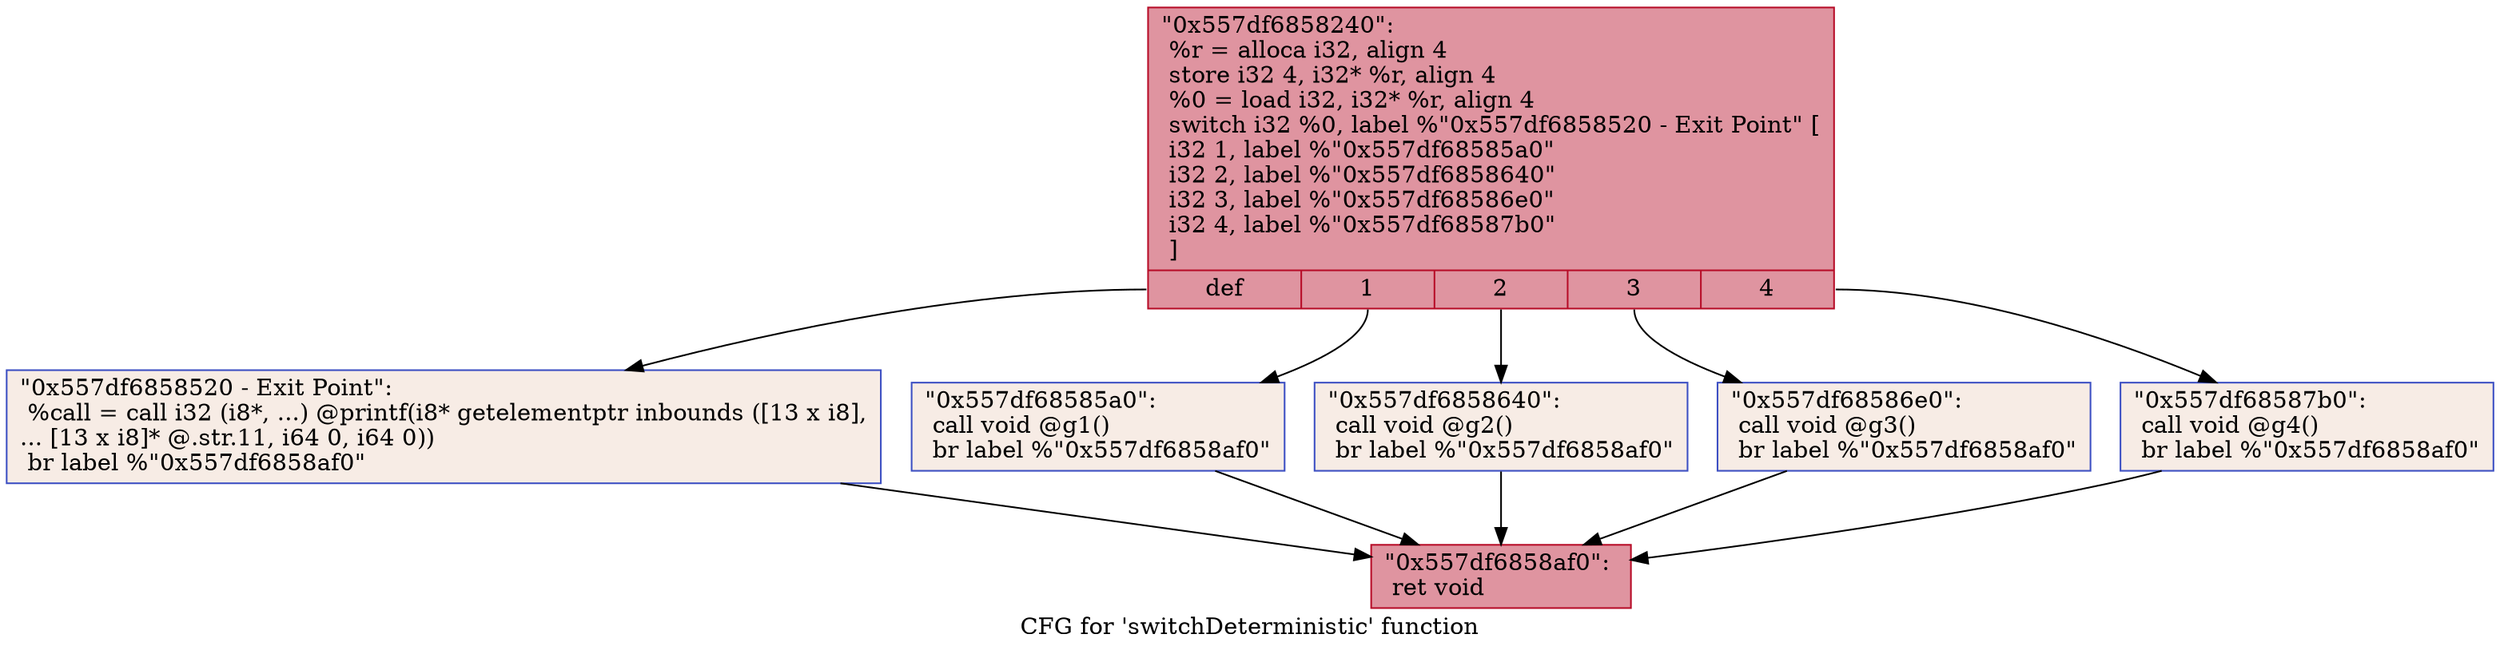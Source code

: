 digraph "CFG for 'switchDeterministic' function" {
	label="CFG for 'switchDeterministic' function";

	Node0x557df6858240 [shape=record,color="#b70d28ff", style=filled, fillcolor="#b70d2870",label="{\"0x557df6858240\":\l  %r = alloca i32, align 4\l  store i32 4, i32* %r, align 4\l  %0 = load i32, i32* %r, align 4\l  switch i32 %0, label %\"0x557df6858520 - Exit Point\" [\l    i32 1, label %\"0x557df68585a0\"\l    i32 2, label %\"0x557df6858640\"\l    i32 3, label %\"0x557df68586e0\"\l    i32 4, label %\"0x557df68587b0\"\l  ]\l|{<s0>def|<s1>1|<s2>2|<s3>3|<s4>4}}"];
	Node0x557df6858240:s0 -> Node0x557df6858520;
	Node0x557df6858240:s1 -> Node0x557df68585a0;
	Node0x557df6858240:s2 -> Node0x557df6858640;
	Node0x557df6858240:s3 -> Node0x557df68586e0;
	Node0x557df6858240:s4 -> Node0x557df68587b0;
	Node0x557df68585a0 [shape=record,color="#3d50c3ff", style=filled, fillcolor="#ecd3c570",label="{\"0x557df68585a0\":                                 \l  call void @g1()\l  br label %\"0x557df6858af0\"\l}"];
	Node0x557df68585a0 -> Node0x557df6858af0;
	Node0x557df6858640 [shape=record,color="#3d50c3ff", style=filled, fillcolor="#ecd3c570",label="{\"0x557df6858640\":                                 \l  call void @g2()\l  br label %\"0x557df6858af0\"\l}"];
	Node0x557df6858640 -> Node0x557df6858af0;
	Node0x557df68586e0 [shape=record,color="#3d50c3ff", style=filled, fillcolor="#ecd3c570",label="{\"0x557df68586e0\":                                 \l  call void @g3()\l  br label %\"0x557df6858af0\"\l}"];
	Node0x557df68586e0 -> Node0x557df6858af0;
	Node0x557df68587b0 [shape=record,color="#3d50c3ff", style=filled, fillcolor="#ecd3c570",label="{\"0x557df68587b0\":                                 \l  call void @g4()\l  br label %\"0x557df6858af0\"\l}"];
	Node0x557df68587b0 -> Node0x557df6858af0;
	Node0x557df6858520 [shape=record,color="#3d50c3ff", style=filled, fillcolor="#ecd3c570",label="{\"0x557df6858520 - Exit Point\":                    \l  %call = call i32 (i8*, ...) @printf(i8* getelementptr inbounds ([13 x i8],\l... [13 x i8]* @.str.11, i64 0, i64 0))\l  br label %\"0x557df6858af0\"\l}"];
	Node0x557df6858520 -> Node0x557df6858af0;
	Node0x557df6858af0 [shape=record,color="#b70d28ff", style=filled, fillcolor="#b70d2870",label="{\"0x557df6858af0\":                                 \l  ret void\l}"];
}
